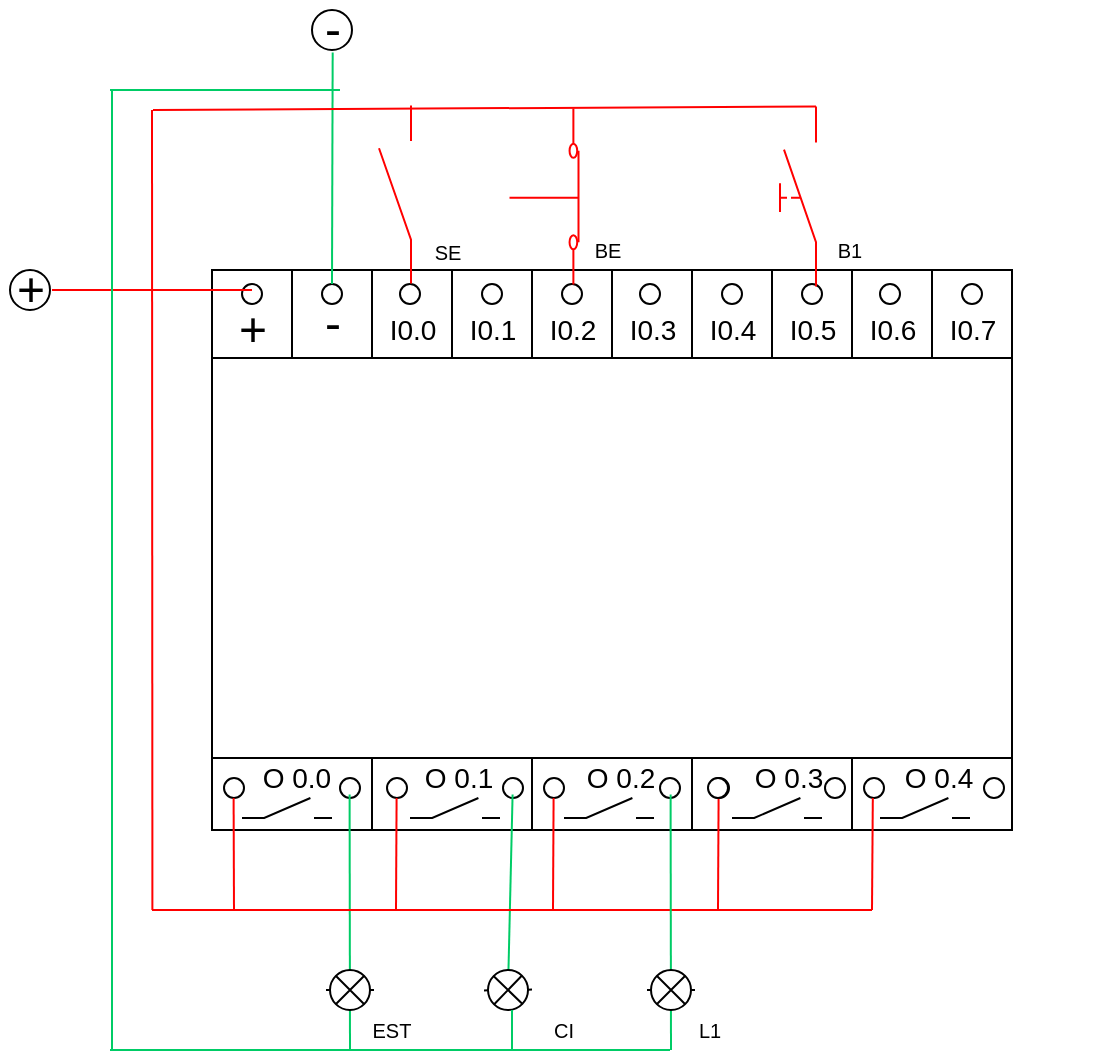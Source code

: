 <mxfile version="15.5.9" type="github">
  <diagram id="EhHrUFUnQ--r763KV3Bl" name="Page-1">
    <mxGraphModel dx="2142" dy="939" grid="1" gridSize="10" guides="1" tooltips="1" connect="1" arrows="1" fold="1" page="1" pageScale="1" pageWidth="850" pageHeight="1100" math="0" shadow="0">
      <root>
        <mxCell id="0" />
        <mxCell id="1" parent="0" />
        <mxCell id="yn-ueimYopHgL8ywKlAa-1" value="" style="verticalLabelPosition=bottom;verticalAlign=top;html=1;shape=mxgraph.basic.rect;fillColor2=none;strokeWidth=1;size=20;indent=5;" parent="1" vertex="1">
          <mxGeometry x="266" y="830" width="400" height="280" as="geometry" />
        </mxCell>
        <mxCell id="yn-ueimYopHgL8ywKlAa-2" value="" style="shape=partialRectangle;whiteSpace=wrap;html=1;right=0;top=0;bottom=0;fillColor=none;routingCenterX=-0.5;" parent="1" vertex="1">
          <mxGeometry x="346" y="1050" width="120" height="60" as="geometry" />
        </mxCell>
        <mxCell id="yn-ueimYopHgL8ywKlAa-3" value="" style="shape=partialRectangle;whiteSpace=wrap;html=1;right=0;top=0;bottom=0;fillColor=none;routingCenterX=-0.5;" parent="1" vertex="1">
          <mxGeometry x="426" y="1050" width="120" height="60" as="geometry" />
        </mxCell>
        <mxCell id="yn-ueimYopHgL8ywKlAa-4" value="" style="shape=partialRectangle;whiteSpace=wrap;html=1;right=0;top=0;bottom=0;fillColor=none;routingCenterX=-0.5;" parent="1" vertex="1">
          <mxGeometry x="506" y="1050" width="120" height="60" as="geometry" />
        </mxCell>
        <mxCell id="yn-ueimYopHgL8ywKlAa-5" value="" style="shape=partialRectangle;whiteSpace=wrap;html=1;right=0;top=0;bottom=0;fillColor=none;routingCenterX=-0.5;" parent="1" vertex="1">
          <mxGeometry x="586" y="1050" width="120" height="60" as="geometry" />
        </mxCell>
        <mxCell id="yn-ueimYopHgL8ywKlAa-6" value="" style="shape=partialRectangle;whiteSpace=wrap;html=1;top=0;bottom=0;fillColor=none;" parent="1" vertex="1">
          <mxGeometry x="306" y="830" width="120" height="60" as="geometry" />
        </mxCell>
        <mxCell id="yn-ueimYopHgL8ywKlAa-7" value="" style="shape=partialRectangle;whiteSpace=wrap;html=1;top=0;bottom=0;fillColor=none;" parent="1" vertex="1">
          <mxGeometry x="346" y="830" width="120" height="60" as="geometry" />
        </mxCell>
        <mxCell id="yn-ueimYopHgL8ywKlAa-8" value="" style="shape=partialRectangle;whiteSpace=wrap;html=1;top=0;bottom=0;fillColor=none;" parent="1" vertex="1">
          <mxGeometry x="386" y="830" width="120" height="60" as="geometry" />
        </mxCell>
        <mxCell id="yn-ueimYopHgL8ywKlAa-9" value="" style="shape=partialRectangle;whiteSpace=wrap;html=1;top=0;bottom=0;fillColor=none;" parent="1" vertex="1">
          <mxGeometry x="506" y="830" width="40" height="60" as="geometry" />
        </mxCell>
        <mxCell id="yn-ueimYopHgL8ywKlAa-10" value="" style="shape=partialRectangle;whiteSpace=wrap;html=1;top=0;bottom=0;fillColor=none;" parent="1" vertex="1">
          <mxGeometry x="546" y="830" width="120" height="60" as="geometry" />
        </mxCell>
        <mxCell id="yn-ueimYopHgL8ywKlAa-11" value="" style="shape=partialRectangle;whiteSpace=wrap;html=1;top=0;bottom=0;fillColor=none;" parent="1" vertex="1">
          <mxGeometry x="586" y="830" width="40" height="60" as="geometry" />
        </mxCell>
        <mxCell id="yn-ueimYopHgL8ywKlAa-12" value="" style="verticalLabelPosition=bottom;verticalAlign=top;html=1;shape=mxgraph.basic.rect;fillColor2=none;strokeWidth=1;size=20;indent=5;" parent="1" vertex="1">
          <mxGeometry x="266" y="874" width="400" height="200" as="geometry" />
        </mxCell>
        <mxCell id="yn-ueimYopHgL8ywKlAa-13" value="&lt;font style=&quot;font-size: 24px&quot;&gt;+&lt;/font&gt;" style="text;html=1;align=center;verticalAlign=middle;resizable=0;points=[];autosize=1;strokeColor=none;fillColor=none;" parent="1" vertex="1">
          <mxGeometry x="271" y="850" width="30" height="20" as="geometry" />
        </mxCell>
        <mxCell id="yn-ueimYopHgL8ywKlAa-14" value="" style="ellipse;whiteSpace=wrap;html=1;aspect=fixed;" parent="1" vertex="1">
          <mxGeometry x="281" y="837" width="10" height="10" as="geometry" />
        </mxCell>
        <mxCell id="yn-ueimYopHgL8ywKlAa-15" value="&lt;span style=&quot;font-size: 24px&quot;&gt;-&lt;/span&gt;" style="text;html=1;align=center;verticalAlign=middle;resizable=0;points=[];autosize=1;strokeColor=none;fillColor=none;" parent="1" vertex="1">
          <mxGeometry x="316" y="847" width="20" height="20" as="geometry" />
        </mxCell>
        <mxCell id="yn-ueimYopHgL8ywKlAa-16" value="" style="ellipse;whiteSpace=wrap;html=1;aspect=fixed;" parent="1" vertex="1">
          <mxGeometry x="321" y="837" width="10" height="10" as="geometry" />
        </mxCell>
        <mxCell id="yn-ueimYopHgL8ywKlAa-17" value="&lt;font style=&quot;font-size: 14px&quot;&gt;I0.0&lt;/font&gt;" style="text;html=1;align=center;verticalAlign=middle;resizable=0;points=[];autosize=1;strokeColor=none;fillColor=none;" parent="1" vertex="1">
          <mxGeometry x="346" y="850" width="40" height="20" as="geometry" />
        </mxCell>
        <mxCell id="yn-ueimYopHgL8ywKlAa-18" value="" style="ellipse;whiteSpace=wrap;html=1;aspect=fixed;" parent="1" vertex="1">
          <mxGeometry x="360" y="837" width="10" height="10" as="geometry" />
        </mxCell>
        <mxCell id="yn-ueimYopHgL8ywKlAa-19" value="&lt;span style=&quot;font-size: 14px&quot;&gt;I0.1&lt;/span&gt;" style="text;html=1;align=center;verticalAlign=middle;resizable=0;points=[];autosize=1;strokeColor=none;fillColor=none;" parent="1" vertex="1">
          <mxGeometry x="386" y="850" width="40" height="20" as="geometry" />
        </mxCell>
        <mxCell id="yn-ueimYopHgL8ywKlAa-20" value="" style="ellipse;whiteSpace=wrap;html=1;aspect=fixed;" parent="1" vertex="1">
          <mxGeometry x="401" y="837" width="10" height="10" as="geometry" />
        </mxCell>
        <mxCell id="yn-ueimYopHgL8ywKlAa-21" value="&lt;font style=&quot;font-size: 14px&quot;&gt;I0.2&lt;/font&gt;" style="text;html=1;align=center;verticalAlign=middle;resizable=0;points=[];autosize=1;strokeColor=none;fillColor=none;" parent="1" vertex="1">
          <mxGeometry x="426" y="850" width="40" height="20" as="geometry" />
        </mxCell>
        <mxCell id="yn-ueimYopHgL8ywKlAa-22" value="" style="ellipse;whiteSpace=wrap;html=1;aspect=fixed;" parent="1" vertex="1">
          <mxGeometry x="441" y="837" width="10" height="10" as="geometry" />
        </mxCell>
        <mxCell id="yn-ueimYopHgL8ywKlAa-23" value="&lt;font style=&quot;font-size: 14px&quot;&gt;I0.3&lt;/font&gt;" style="text;html=1;align=center;verticalAlign=middle;resizable=0;points=[];autosize=1;strokeColor=none;fillColor=none;" parent="1" vertex="1">
          <mxGeometry x="466" y="850" width="40" height="20" as="geometry" />
        </mxCell>
        <mxCell id="yn-ueimYopHgL8ywKlAa-24" value="" style="ellipse;whiteSpace=wrap;html=1;aspect=fixed;" parent="1" vertex="1">
          <mxGeometry x="480" y="837" width="10" height="10" as="geometry" />
        </mxCell>
        <mxCell id="yn-ueimYopHgL8ywKlAa-25" value="&lt;font style=&quot;font-size: 14px&quot;&gt;I0.4&lt;/font&gt;" style="text;html=1;align=center;verticalAlign=middle;resizable=0;points=[];autosize=1;strokeColor=none;fillColor=none;" parent="1" vertex="1">
          <mxGeometry x="506" y="850" width="40" height="20" as="geometry" />
        </mxCell>
        <mxCell id="yn-ueimYopHgL8ywKlAa-26" value="" style="ellipse;whiteSpace=wrap;html=1;aspect=fixed;" parent="1" vertex="1">
          <mxGeometry x="521" y="837" width="10" height="10" as="geometry" />
        </mxCell>
        <mxCell id="yn-ueimYopHgL8ywKlAa-27" value="&lt;font style=&quot;font-size: 14px&quot;&gt;I0.5&lt;/font&gt;" style="text;html=1;align=center;verticalAlign=middle;resizable=0;points=[];autosize=1;strokeColor=none;fillColor=none;" parent="1" vertex="1">
          <mxGeometry x="546" y="850" width="40" height="20" as="geometry" />
        </mxCell>
        <mxCell id="yn-ueimYopHgL8ywKlAa-28" value="" style="ellipse;whiteSpace=wrap;html=1;aspect=fixed;" parent="1" vertex="1">
          <mxGeometry x="561" y="837" width="10" height="10" as="geometry" />
        </mxCell>
        <mxCell id="yn-ueimYopHgL8ywKlAa-29" value="&lt;font style=&quot;font-size: 14px&quot;&gt;I0.6&lt;/font&gt;" style="text;html=1;align=center;verticalAlign=middle;resizable=0;points=[];autosize=1;strokeColor=none;fillColor=none;" parent="1" vertex="1">
          <mxGeometry x="586" y="850" width="40" height="20" as="geometry" />
        </mxCell>
        <mxCell id="yn-ueimYopHgL8ywKlAa-30" value="" style="ellipse;whiteSpace=wrap;html=1;aspect=fixed;" parent="1" vertex="1">
          <mxGeometry x="600" y="837" width="10" height="10" as="geometry" />
        </mxCell>
        <mxCell id="yn-ueimYopHgL8ywKlAa-31" value="&lt;font style=&quot;font-size: 14px&quot;&gt;I0.7&lt;/font&gt;" style="text;html=1;align=center;verticalAlign=middle;resizable=0;points=[];autosize=1;strokeColor=none;fillColor=none;" parent="1" vertex="1">
          <mxGeometry x="626" y="850" width="40" height="20" as="geometry" />
        </mxCell>
        <mxCell id="yn-ueimYopHgL8ywKlAa-32" value="" style="ellipse;whiteSpace=wrap;html=1;aspect=fixed;" parent="1" vertex="1">
          <mxGeometry x="641" y="837" width="10" height="10" as="geometry" />
        </mxCell>
        <mxCell id="yn-ueimYopHgL8ywKlAa-33" value="" style="pointerEvents=1;verticalLabelPosition=bottom;shadow=0;dashed=0;align=center;html=1;verticalAlign=top;shape=mxgraph.electrical.electro-mechanical.make_contact;" parent="1" vertex="1">
          <mxGeometry x="281" y="1094" width="45" height="10" as="geometry" />
        </mxCell>
        <mxCell id="yn-ueimYopHgL8ywKlAa-34" value="" style="pointerEvents=1;verticalLabelPosition=bottom;shadow=0;dashed=0;align=center;html=1;verticalAlign=top;shape=mxgraph.electrical.electro-mechanical.make_contact;" parent="1" vertex="1">
          <mxGeometry x="365" y="1094" width="45" height="10" as="geometry" />
        </mxCell>
        <mxCell id="yn-ueimYopHgL8ywKlAa-35" value="" style="pointerEvents=1;verticalLabelPosition=bottom;shadow=0;dashed=0;align=center;html=1;verticalAlign=top;shape=mxgraph.electrical.electro-mechanical.make_contact;" parent="1" vertex="1">
          <mxGeometry x="442" y="1094" width="45" height="10" as="geometry" />
        </mxCell>
        <mxCell id="yn-ueimYopHgL8ywKlAa-36" value="" style="pointerEvents=1;verticalLabelPosition=bottom;shadow=0;dashed=0;align=center;html=1;verticalAlign=top;shape=mxgraph.electrical.electro-mechanical.make_contact;" parent="1" vertex="1">
          <mxGeometry x="526" y="1094" width="45" height="10" as="geometry" />
        </mxCell>
        <mxCell id="yn-ueimYopHgL8ywKlAa-37" value="" style="pointerEvents=1;verticalLabelPosition=bottom;shadow=0;dashed=0;align=center;html=1;verticalAlign=top;shape=mxgraph.electrical.electro-mechanical.make_contact;" parent="1" vertex="1">
          <mxGeometry x="600" y="1094" width="45" height="10" as="geometry" />
        </mxCell>
        <mxCell id="yn-ueimYopHgL8ywKlAa-38" value="&lt;font style=&quot;font-size: 14px&quot;&gt;&amp;nbsp;O 0.0&lt;/font&gt;" style="text;html=1;align=center;verticalAlign=middle;resizable=0;points=[];autosize=1;strokeColor=none;fillColor=none;" parent="1" vertex="1">
          <mxGeometry x="281" y="1074" width="50" height="20" as="geometry" />
        </mxCell>
        <mxCell id="yn-ueimYopHgL8ywKlAa-39" value="&lt;span style=&quot;font-size: 14px&quot;&gt;O 0.1&lt;/span&gt;" style="text;html=1;align=center;verticalAlign=middle;resizable=0;points=[];autosize=1;strokeColor=none;fillColor=none;" parent="1" vertex="1">
          <mxGeometry x="364" y="1074" width="50" height="20" as="geometry" />
        </mxCell>
        <mxCell id="yn-ueimYopHgL8ywKlAa-40" value="&lt;font style=&quot;font-size: 14px&quot;&gt;O 0.2&lt;/font&gt;" style="text;html=1;align=center;verticalAlign=middle;resizable=0;points=[];autosize=1;strokeColor=none;fillColor=none;" parent="1" vertex="1">
          <mxGeometry x="445" y="1074" width="50" height="20" as="geometry" />
        </mxCell>
        <mxCell id="yn-ueimYopHgL8ywKlAa-41" value="&lt;font style=&quot;font-size: 14px&quot;&gt;O 0.3&lt;/font&gt;" style="text;html=1;align=center;verticalAlign=middle;resizable=0;points=[];autosize=1;strokeColor=none;fillColor=none;" parent="1" vertex="1">
          <mxGeometry x="529" y="1074" width="50" height="20" as="geometry" />
        </mxCell>
        <mxCell id="yn-ueimYopHgL8ywKlAa-42" value="" style="edgeStyle=none;shape=link;rounded=0;orthogonalLoop=1;jettySize=auto;html=1;strokeColor=#000000;" parent="1" source="yn-ueimYopHgL8ywKlAa-43" target="yn-ueimYopHgL8ywKlAa-12" edge="1">
          <mxGeometry relative="1" as="geometry" />
        </mxCell>
        <mxCell id="yn-ueimYopHgL8ywKlAa-43" value="&lt;font style=&quot;font-size: 14px&quot;&gt;O 0.4&lt;/font&gt;" style="text;html=1;align=center;verticalAlign=middle;resizable=0;points=[];autosize=1;strokeColor=none;fillColor=none;" parent="1" vertex="1">
          <mxGeometry x="604" y="1074" width="50" height="20" as="geometry" />
        </mxCell>
        <mxCell id="yn-ueimYopHgL8ywKlAa-44" value="" style="ellipse;whiteSpace=wrap;html=1;aspect=fixed;" parent="1" vertex="1">
          <mxGeometry x="272" y="1084" width="10" height="10" as="geometry" />
        </mxCell>
        <mxCell id="yn-ueimYopHgL8ywKlAa-45" value="" style="ellipse;whiteSpace=wrap;html=1;aspect=fixed;" parent="1" vertex="1">
          <mxGeometry x="330" y="1084" width="10" height="10" as="geometry" />
        </mxCell>
        <mxCell id="yn-ueimYopHgL8ywKlAa-46" value="" style="ellipse;whiteSpace=wrap;html=1;aspect=fixed;" parent="1" vertex="1">
          <mxGeometry x="353.5" y="1084" width="10" height="10" as="geometry" />
        </mxCell>
        <mxCell id="yn-ueimYopHgL8ywKlAa-47" value="" style="ellipse;whiteSpace=wrap;html=1;aspect=fixed;" parent="1" vertex="1">
          <mxGeometry x="411.5" y="1084" width="10" height="10" as="geometry" />
        </mxCell>
        <mxCell id="yn-ueimYopHgL8ywKlAa-48" value="" style="ellipse;whiteSpace=wrap;html=1;aspect=fixed;" parent="1" vertex="1">
          <mxGeometry x="432" y="1084" width="10" height="10" as="geometry" />
        </mxCell>
        <mxCell id="yn-ueimYopHgL8ywKlAa-49" value="" style="ellipse;whiteSpace=wrap;html=1;aspect=fixed;" parent="1" vertex="1">
          <mxGeometry x="490" y="1084" width="10" height="10" as="geometry" />
        </mxCell>
        <mxCell id="yn-ueimYopHgL8ywKlAa-50" value="" style="ellipse;whiteSpace=wrap;html=1;aspect=fixed;" parent="1" vertex="1">
          <mxGeometry x="514.5" y="1084" width="10" height="10" as="geometry" />
        </mxCell>
        <mxCell id="yn-ueimYopHgL8ywKlAa-51" value="" style="ellipse;whiteSpace=wrap;html=1;aspect=fixed;" parent="1" vertex="1">
          <mxGeometry x="572.5" y="1084" width="10" height="10" as="geometry" />
        </mxCell>
        <mxCell id="yn-ueimYopHgL8ywKlAa-52" value="" style="ellipse;whiteSpace=wrap;html=1;aspect=fixed;" parent="1" vertex="1">
          <mxGeometry x="592" y="1084" width="10" height="10" as="geometry" />
        </mxCell>
        <mxCell id="yn-ueimYopHgL8ywKlAa-53" value="" style="ellipse;whiteSpace=wrap;html=1;aspect=fixed;" parent="1" vertex="1">
          <mxGeometry x="652" y="1084" width="10" height="10" as="geometry" />
        </mxCell>
        <mxCell id="yn-ueimYopHgL8ywKlAa-54" value="" style="ellipse;whiteSpace=wrap;html=1;aspect=fixed;" parent="1" vertex="1">
          <mxGeometry x="165" y="830" width="20" height="20" as="geometry" />
        </mxCell>
        <mxCell id="yn-ueimYopHgL8ywKlAa-55" value="" style="ellipse;whiteSpace=wrap;html=1;aspect=fixed;" parent="1" vertex="1">
          <mxGeometry x="316" y="700" width="20" height="20" as="geometry" />
        </mxCell>
        <mxCell id="yn-ueimYopHgL8ywKlAa-56" value="&lt;font style=&quot;font-size: 24px&quot;&gt;+&lt;/font&gt;" style="text;html=1;align=center;verticalAlign=middle;resizable=0;points=[];autosize=1;strokeColor=none;fillColor=none;" parent="1" vertex="1">
          <mxGeometry x="160" y="830" width="30" height="20" as="geometry" />
        </mxCell>
        <mxCell id="yn-ueimYopHgL8ywKlAa-57" value="&lt;span style=&quot;font-size: 24px&quot;&gt;-&lt;/span&gt;" style="text;html=1;align=center;verticalAlign=middle;resizable=0;points=[];autosize=1;strokeColor=none;fillColor=none;" parent="1" vertex="1">
          <mxGeometry x="316" y="700" width="20" height="20" as="geometry" />
        </mxCell>
        <mxCell id="yn-ueimYopHgL8ywKlAa-58" value="" style="endArrow=none;html=1;strokeColor=#FF0000;" parent="1" edge="1">
          <mxGeometry width="50" height="50" relative="1" as="geometry">
            <mxPoint x="277" y="1150" as="sourcePoint" />
            <mxPoint x="276.8" y="1094" as="targetPoint" />
            <Array as="points" />
          </mxGeometry>
        </mxCell>
        <mxCell id="yn-ueimYopHgL8ywKlAa-59" value="" style="endArrow=none;html=1;strokeColor=#FF0000;" parent="1" edge="1">
          <mxGeometry width="50" height="50" relative="1" as="geometry">
            <mxPoint x="358" y="1150" as="sourcePoint" />
            <mxPoint x="358.3" y="1094" as="targetPoint" />
            <Array as="points" />
          </mxGeometry>
        </mxCell>
        <mxCell id="yn-ueimYopHgL8ywKlAa-60" value="" style="endArrow=none;html=1;strokeColor=#FF0000;" parent="1" edge="1">
          <mxGeometry width="50" height="50" relative="1" as="geometry">
            <mxPoint x="519" y="1150" as="sourcePoint" />
            <mxPoint x="519.3" y="1094" as="targetPoint" />
            <Array as="points" />
          </mxGeometry>
        </mxCell>
        <mxCell id="yn-ueimYopHgL8ywKlAa-62" value="" style="endArrow=none;html=1;strokeColor=#FF0000;" parent="1" edge="1">
          <mxGeometry width="50" height="50" relative="1" as="geometry">
            <mxPoint x="286" y="840" as="sourcePoint" />
            <mxPoint x="186" y="840" as="targetPoint" />
            <Array as="points" />
          </mxGeometry>
        </mxCell>
        <mxCell id="yn-ueimYopHgL8ywKlAa-63" value="" style="endArrow=none;html=1;strokeColor=#FF0000;" parent="1" edge="1">
          <mxGeometry width="50" height="50" relative="1" as="geometry">
            <mxPoint x="596" y="1150" as="sourcePoint" />
            <mxPoint x="596.41" y="1094" as="targetPoint" />
            <Array as="points" />
          </mxGeometry>
        </mxCell>
        <mxCell id="yn-ueimYopHgL8ywKlAa-64" value="" style="endArrow=none;html=1;strokeColor=#00CC66;" parent="1" edge="1">
          <mxGeometry width="50" height="50" relative="1" as="geometry">
            <mxPoint x="335" y="1220" as="sourcePoint" />
            <mxPoint x="334.8" y="1092.2" as="targetPoint" />
            <Array as="points" />
          </mxGeometry>
        </mxCell>
        <mxCell id="yn-ueimYopHgL8ywKlAa-65" value="" style="endArrow=none;html=1;strokeColor=#00CC66;startArrow=none;" parent="1" source="yn-ueimYopHgL8ywKlAa-85" edge="1">
          <mxGeometry width="50" height="50" relative="1" as="geometry">
            <mxPoint x="416" y="1160" as="sourcePoint" />
            <mxPoint x="416.3" y="1092.2" as="targetPoint" />
            <Array as="points" />
          </mxGeometry>
        </mxCell>
        <mxCell id="yn-ueimYopHgL8ywKlAa-66" value="" style="endArrow=none;html=1;strokeColor=#FF0000;" parent="1" edge="1">
          <mxGeometry width="50" height="50" relative="1" as="geometry">
            <mxPoint x="236" y="1150" as="sourcePoint" />
            <mxPoint x="596" y="1150" as="targetPoint" />
            <Array as="points" />
          </mxGeometry>
        </mxCell>
        <mxCell id="yn-ueimYopHgL8ywKlAa-73" value="" style="endArrow=none;html=1;strokeColor=#00CC66;" parent="1" edge="1">
          <mxGeometry width="50" height="50" relative="1" as="geometry">
            <mxPoint x="330" y="740" as="sourcePoint" />
            <mxPoint x="215" y="740" as="targetPoint" />
            <Array as="points" />
          </mxGeometry>
        </mxCell>
        <mxCell id="yn-ueimYopHgL8ywKlAa-74" value="" style="endArrow=none;html=1;strokeColor=#00CC66;" parent="1" edge="1">
          <mxGeometry width="50" height="50" relative="1" as="geometry">
            <mxPoint x="216" y="1220" as="sourcePoint" />
            <mxPoint x="216" y="740" as="targetPoint" />
            <Array as="points" />
          </mxGeometry>
        </mxCell>
        <mxCell id="yn-ueimYopHgL8ywKlAa-75" value="" style="endArrow=none;html=1;strokeColor=#00CC66;entryX=0.517;entryY=1.064;entryDx=0;entryDy=0;entryPerimeter=0;exitX=0.5;exitY=0;exitDx=0;exitDy=0;" parent="1" source="yn-ueimYopHgL8ywKlAa-16" target="yn-ueimYopHgL8ywKlAa-57" edge="1">
          <mxGeometry width="50" height="50" relative="1" as="geometry">
            <mxPoint x="326" y="790" as="sourcePoint" />
            <mxPoint x="215" y="792" as="targetPoint" />
            <Array as="points" />
          </mxGeometry>
        </mxCell>
        <mxCell id="yn-ueimYopHgL8ywKlAa-76" value="" style="endArrow=none;html=1;strokeColor=#FF0000;" parent="1" edge="1">
          <mxGeometry width="50" height="50" relative="1" as="geometry">
            <mxPoint x="236.2" y="1150" as="sourcePoint" />
            <mxPoint x="236" y="750" as="targetPoint" />
            <Array as="points" />
          </mxGeometry>
        </mxCell>
        <mxCell id="yn-ueimYopHgL8ywKlAa-77" value="" style="endArrow=none;html=1;strokeColor=#FF0000;entryX=1;entryY=1;entryDx=0;entryDy=0;entryPerimeter=0;" parent="1" target="yn-ueimYopHgL8ywKlAa-104" edge="1">
          <mxGeometry width="50" height="50" relative="1" as="geometry">
            <mxPoint x="236.5" y="750" as="sourcePoint" />
            <mxPoint x="570" y="748" as="targetPoint" />
            <Array as="points" />
          </mxGeometry>
        </mxCell>
        <mxCell id="yn-ueimYopHgL8ywKlAa-81" value="&lt;span style=&quot;font-size: 10px&quot;&gt;SE&lt;br&gt;&lt;/span&gt;" style="text;html=1;strokeColor=none;fillColor=none;align=center;verticalAlign=middle;whiteSpace=wrap;rounded=0;" parent="1" vertex="1">
          <mxGeometry x="363.5" y="810.5" width="40" height="20" as="geometry" />
        </mxCell>
        <mxCell id="yn-ueimYopHgL8ywKlAa-83" value="" style="pointerEvents=1;verticalLabelPosition=bottom;shadow=0;dashed=0;align=center;html=1;verticalAlign=top;shape=mxgraph.electrical.electro-mechanical.pushbutton_break;strokeColor=#FF0000;rotation=-90;" parent="1" vertex="1">
          <mxGeometry x="388" y="776" width="88" height="34.5" as="geometry" />
        </mxCell>
        <mxCell id="yn-ueimYopHgL8ywKlAa-84" value="" style="pointerEvents=1;verticalLabelPosition=bottom;shadow=0;dashed=0;align=center;html=1;verticalAlign=top;shape=mxgraph.electrical.miscellaneous.light_bulb;strokeColor=#000000;rotation=-180;" parent="1" vertex="1">
          <mxGeometry x="323" y="1180" width="24" height="20" as="geometry" />
        </mxCell>
        <mxCell id="yn-ueimYopHgL8ywKlAa-85" value="" style="pointerEvents=1;verticalLabelPosition=bottom;shadow=0;dashed=0;align=center;html=1;verticalAlign=top;shape=mxgraph.electrical.miscellaneous.light_bulb;strokeColor=#000000;rotation=-181;" parent="1" vertex="1">
          <mxGeometry x="402" y="1180" width="24" height="20" as="geometry" />
        </mxCell>
        <mxCell id="yn-ueimYopHgL8ywKlAa-86" value="" style="endArrow=none;html=1;strokeColor=#00CC66;exitX=0;exitY=1;exitDx=0;exitDy=0;" parent="1" source="yn-ueimYopHgL8ywKlAa-99" edge="1">
          <mxGeometry width="50" height="50" relative="1" as="geometry">
            <mxPoint x="656" y="1220" as="sourcePoint" />
            <mxPoint x="215" y="1220" as="targetPoint" />
            <Array as="points" />
          </mxGeometry>
        </mxCell>
        <mxCell id="yn-ueimYopHgL8ywKlAa-88" value="" style="endArrow=none;html=1;strokeColor=#00CC66;" parent="1" edge="1">
          <mxGeometry width="50" height="50" relative="1" as="geometry">
            <mxPoint x="416" y="1220" as="sourcePoint" />
            <mxPoint x="416" y="1200" as="targetPoint" />
            <Array as="points" />
          </mxGeometry>
        </mxCell>
        <mxCell id="yn-ueimYopHgL8ywKlAa-90" value="&lt;span style=&quot;font-size: 10px&quot;&gt;CI&lt;/span&gt;" style="text;html=1;strokeColor=none;fillColor=none;align=center;verticalAlign=middle;whiteSpace=wrap;rounded=0;" parent="1" vertex="1">
          <mxGeometry x="421.5" y="1200" width="40" height="20" as="geometry" />
        </mxCell>
        <mxCell id="yn-ueimYopHgL8ywKlAa-91" value="&lt;span style=&quot;font-size: 10px&quot;&gt;EST&lt;/span&gt;" style="text;html=1;strokeColor=none;fillColor=none;align=center;verticalAlign=middle;whiteSpace=wrap;rounded=0;" parent="1" vertex="1">
          <mxGeometry x="336" y="1200" width="40" height="20" as="geometry" />
        </mxCell>
        <mxCell id="yn-ueimYopHgL8ywKlAa-94" value="" style="endArrow=none;html=1;strokeColor=#FF0000;" parent="1" edge="1">
          <mxGeometry width="50" height="50" relative="1" as="geometry">
            <mxPoint x="436.5" y="1150" as="sourcePoint" />
            <mxPoint x="436.8" y="1094" as="targetPoint" />
            <Array as="points" />
          </mxGeometry>
        </mxCell>
        <mxCell id="yn-ueimYopHgL8ywKlAa-96" value="" style="ellipse;whiteSpace=wrap;html=1;aspect=fixed;" parent="1" vertex="1">
          <mxGeometry x="514" y="1084" width="10" height="10" as="geometry" />
        </mxCell>
        <mxCell id="yn-ueimYopHgL8ywKlAa-97" value="" style="endArrow=none;html=1;strokeColor=#00CC66;" parent="1" edge="1">
          <mxGeometry width="50" height="50" relative="1" as="geometry">
            <mxPoint x="495.5" y="1220" as="sourcePoint" />
            <mxPoint x="495.3" y="1092.2" as="targetPoint" />
            <Array as="points" />
          </mxGeometry>
        </mxCell>
        <mxCell id="yn-ueimYopHgL8ywKlAa-98" value="" style="pointerEvents=1;verticalLabelPosition=bottom;shadow=0;dashed=0;align=center;html=1;verticalAlign=top;shape=mxgraph.electrical.miscellaneous.light_bulb;strokeColor=#000000;rotation=-180;" parent="1" vertex="1">
          <mxGeometry x="483.5" y="1180" width="24" height="20" as="geometry" />
        </mxCell>
        <mxCell id="yn-ueimYopHgL8ywKlAa-99" value="&lt;span style=&quot;font-size: 10px&quot;&gt;L1&lt;/span&gt;" style="text;html=1;strokeColor=none;fillColor=none;align=center;verticalAlign=middle;whiteSpace=wrap;rounded=0;" parent="1" vertex="1">
          <mxGeometry x="495" y="1200" width="40" height="20" as="geometry" />
        </mxCell>
        <mxCell id="yn-ueimYopHgL8ywKlAa-104" value="" style="pointerEvents=1;verticalLabelPosition=bottom;shadow=0;dashed=0;align=center;html=1;verticalAlign=top;shape=mxgraph.electrical.electro-mechanical.manual_switch;strokeColor=#FF0000;rotation=-90;" parent="1" vertex="1">
          <mxGeometry x="514" y="784.25" width="90" height="18" as="geometry" />
        </mxCell>
        <mxCell id="yn-ueimYopHgL8ywKlAa-107" value="&lt;span style=&quot;font-size: 10px&quot;&gt;BE&lt;/span&gt;" style="text;html=1;strokeColor=none;fillColor=none;align=center;verticalAlign=middle;whiteSpace=wrap;rounded=0;" parent="1" vertex="1">
          <mxGeometry x="443.5" y="810" width="40" height="20" as="geometry" />
        </mxCell>
        <mxCell id="yn-ueimYopHgL8ywKlAa-110" value="&lt;span style=&quot;font-size: 10px&quot;&gt;B1&lt;/span&gt;" style="text;html=1;strokeColor=none;fillColor=none;align=center;verticalAlign=middle;whiteSpace=wrap;rounded=0;" parent="1" vertex="1">
          <mxGeometry x="564.5" y="810" width="40" height="20" as="geometry" />
        </mxCell>
        <mxCell id="_fzcZkRkVlvgRa4DYXH2-2" value="" style="pointerEvents=1;verticalLabelPosition=bottom;shadow=0;dashed=0;align=center;html=1;verticalAlign=top;shape=mxgraph.electrical.electro-mechanical.make_contact;hachureGap=4;strokeColor=#FF0000;rotation=-90;" parent="1" vertex="1">
          <mxGeometry x="313" y="784.25" width="89" height="16" as="geometry" />
        </mxCell>
      </root>
    </mxGraphModel>
  </diagram>
</mxfile>

